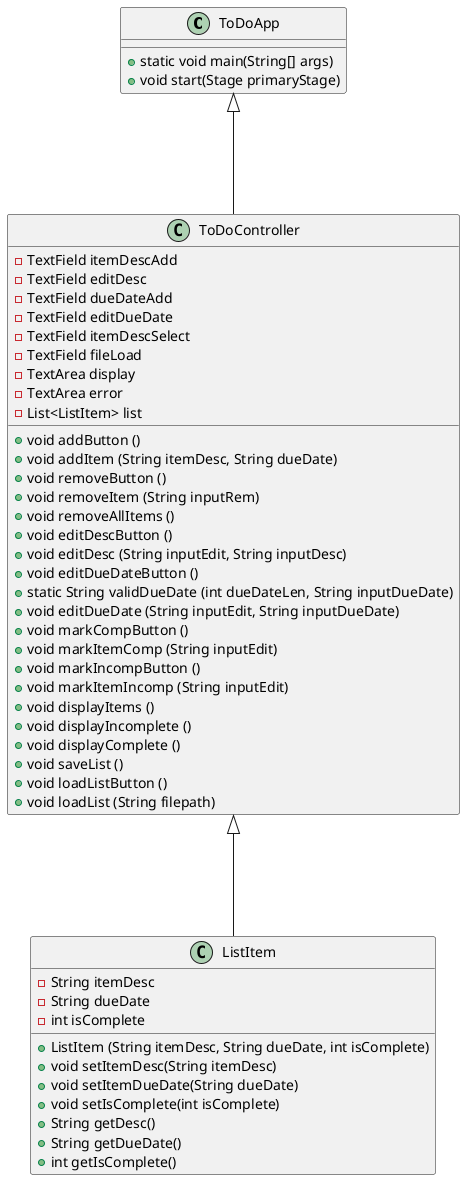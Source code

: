 @startuml
'https://plantuml.com/sequence-diagram

class ToDoApp
{
    + static void main(String[] args)
    + void start(Stage primaryStage)
}

class ToDoController
{
    - TextField itemDescAdd
    - TextField editDesc
    - TextField dueDateAdd
    - TextField editDueDate
    - TextField itemDescSelect
    - TextField fileLoad
    - TextArea display
    - TextArea error
    - List<ListItem> list
    + void addButton ()
    + void addItem (String itemDesc, String dueDate)
    + void removeButton ()
    + void removeItem (String inputRem)
    + void removeAllItems ()
    + void editDescButton ()
    + void editDesc (String inputEdit, String inputDesc)
    + void editDueDateButton ()
    + static String validDueDate (int dueDateLen, String inputDueDate)
    + void editDueDate (String inputEdit, String inputDueDate)
    + void markCompButton ()
    + void markItemComp (String inputEdit)
    + void markIncompButton ()
    + void markItemIncomp (String inputEdit)
    + void displayItems ()
    + void displayIncomplete ()
    + void displayComplete ()
    + void saveList ()
    + void loadListButton ()
    + void loadList (String filepath)
}

class ListItem
{
    - String itemDesc
    - String dueDate
    - int isComplete
    + ListItem (String itemDesc, String dueDate, int isComplete)
    + void setItemDesc(String itemDesc)
    + void setItemDueDate(String dueDate)
    + void setIsComplete(int isComplete)
    + String getDesc()
    + String getDueDate()
    + int getIsComplete()
}
ToDoApp <|--- ToDoController
ToDoController <|--- ListItem

@enduml